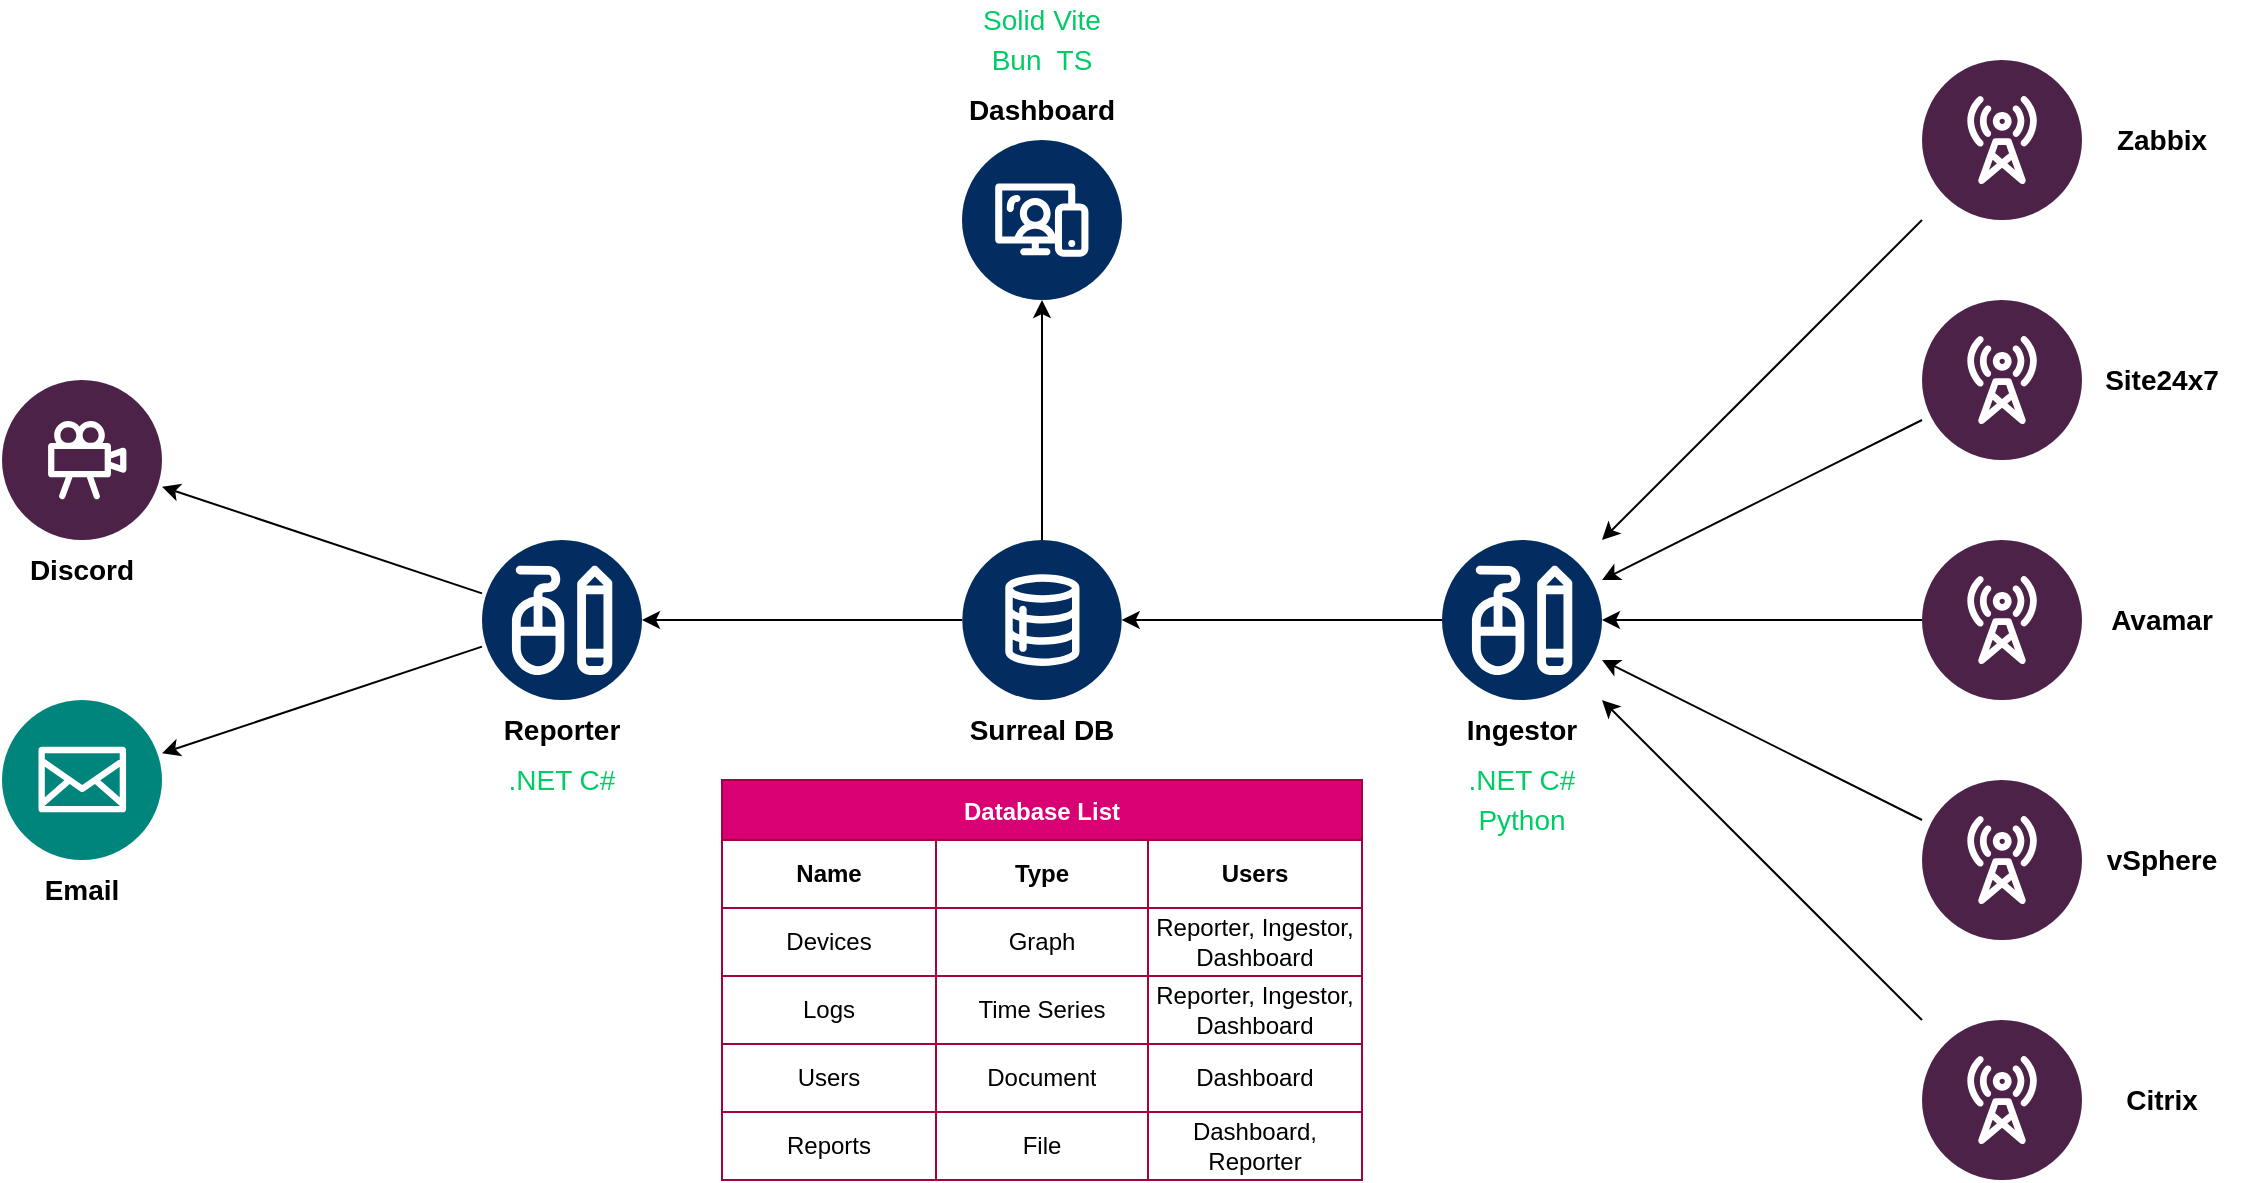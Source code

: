 <mxfile>
    <diagram id="nKOu_HddLbSSgLzJIQaJ" name="Page-1">
        <mxGraphModel dx="1526" dy="462" grid="1" gridSize="10" guides="1" tooltips="1" connect="1" arrows="1" fold="1" page="1" pageScale="1" pageWidth="850" pageHeight="1100" math="0" shadow="0">
            <root>
                <mxCell id="0"/>
                <mxCell id="1" parent="0"/>
                <mxCell id="19" style="edgeStyle=none;html=1;" parent="1" source="2" target="7" edge="1">
                    <mxGeometry relative="1" as="geometry"/>
                </mxCell>
                <mxCell id="21" style="edgeStyle=none;html=1;" parent="1" source="2" target="5" edge="1">
                    <mxGeometry relative="1" as="geometry"/>
                </mxCell>
                <mxCell id="2" value="" style="verticalLabelPosition=bottom;aspect=fixed;html=1;shape=mxgraph.salesforce.data2;" parent="1" vertex="1">
                    <mxGeometry x="320" y="400" width="80" height="80" as="geometry"/>
                </mxCell>
                <mxCell id="3" value="&lt;font style=&quot;font-size: 14px;&quot;&gt;&lt;b&gt;Surreal DB&lt;/b&gt;&lt;/font&gt;" style="text;html=1;align=center;verticalAlign=middle;whiteSpace=wrap;rounded=0;" parent="1" vertex="1">
                    <mxGeometry x="320" y="480" width="80" height="30" as="geometry"/>
                </mxCell>
                <mxCell id="5" value="" style="verticalLabelPosition=bottom;aspect=fixed;html=1;shape=mxgraph.salesforce.web2;" parent="1" vertex="1">
                    <mxGeometry x="320" y="200" width="80" height="80" as="geometry"/>
                </mxCell>
                <mxCell id="22" style="edgeStyle=none;html=1;" parent="1" source="7" target="12" edge="1">
                    <mxGeometry relative="1" as="geometry"/>
                </mxCell>
                <mxCell id="23" style="edgeStyle=none;html=1;" parent="1" source="7" target="8" edge="1">
                    <mxGeometry relative="1" as="geometry"/>
                </mxCell>
                <mxCell id="7" value="" style="verticalLabelPosition=bottom;aspect=fixed;html=1;shape=mxgraph.salesforce.builders2;" parent="1" vertex="1">
                    <mxGeometry x="80" y="400" width="80" height="80" as="geometry"/>
                </mxCell>
                <mxCell id="8" value="" style="verticalLabelPosition=bottom;aspect=fixed;html=1;shape=mxgraph.salesforce.media2;" parent="1" vertex="1">
                    <mxGeometry x="-160" y="320" width="80" height="80" as="geometry"/>
                </mxCell>
                <mxCell id="12" value="" style="verticalLabelPosition=bottom;aspect=fixed;html=1;shape=mxgraph.salesforce.inbox2;" parent="1" vertex="1">
                    <mxGeometry x="-160" y="480" width="80" height="80" as="geometry"/>
                </mxCell>
                <mxCell id="24" style="edgeStyle=none;html=1;" parent="1" source="13" target="18" edge="1">
                    <mxGeometry relative="1" as="geometry"/>
                </mxCell>
                <mxCell id="13" value="" style="verticalLabelPosition=bottom;aspect=fixed;html=1;shape=mxgraph.salesforce.communications2;" parent="1" vertex="1">
                    <mxGeometry x="800" y="160" width="80" height="80" as="geometry"/>
                </mxCell>
                <mxCell id="25" style="edgeStyle=none;html=1;" parent="1" source="14" target="18" edge="1">
                    <mxGeometry relative="1" as="geometry"/>
                </mxCell>
                <mxCell id="14" value="" style="verticalLabelPosition=bottom;aspect=fixed;html=1;shape=mxgraph.salesforce.communications2;" parent="1" vertex="1">
                    <mxGeometry x="800" y="280" width="80" height="80" as="geometry"/>
                </mxCell>
                <mxCell id="27" style="edgeStyle=none;html=1;" parent="1" source="15" target="18" edge="1">
                    <mxGeometry relative="1" as="geometry"/>
                </mxCell>
                <mxCell id="15" value="" style="verticalLabelPosition=bottom;aspect=fixed;html=1;shape=mxgraph.salesforce.communications2;" parent="1" vertex="1">
                    <mxGeometry x="800" y="640" width="80" height="80" as="geometry"/>
                </mxCell>
                <mxCell id="28" style="edgeStyle=none;html=1;" parent="1" source="16" target="18" edge="1">
                    <mxGeometry relative="1" as="geometry"/>
                </mxCell>
                <mxCell id="16" value="" style="verticalLabelPosition=bottom;aspect=fixed;html=1;shape=mxgraph.salesforce.communications2;" parent="1" vertex="1">
                    <mxGeometry x="800" y="520" width="80" height="80" as="geometry"/>
                </mxCell>
                <mxCell id="26" style="edgeStyle=none;html=1;" parent="1" source="17" target="18" edge="1">
                    <mxGeometry relative="1" as="geometry"/>
                </mxCell>
                <mxCell id="17" value="" style="verticalLabelPosition=bottom;aspect=fixed;html=1;shape=mxgraph.salesforce.communications2;" parent="1" vertex="1">
                    <mxGeometry x="800" y="400" width="80" height="80" as="geometry"/>
                </mxCell>
                <mxCell id="20" style="edgeStyle=none;html=1;" parent="1" source="18" target="2" edge="1">
                    <mxGeometry relative="1" as="geometry"/>
                </mxCell>
                <mxCell id="18" value="" style="verticalLabelPosition=bottom;aspect=fixed;html=1;shape=mxgraph.salesforce.builders2;" parent="1" vertex="1">
                    <mxGeometry x="560" y="400" width="80" height="80" as="geometry"/>
                </mxCell>
                <mxCell id="29" value="&lt;font style=&quot;font-size: 14px;&quot;&gt;&lt;b&gt;Ingestor&lt;/b&gt;&lt;/font&gt;" style="text;html=1;align=center;verticalAlign=middle;whiteSpace=wrap;rounded=0;" parent="1" vertex="1">
                    <mxGeometry x="560" y="480" width="80" height="30" as="geometry"/>
                </mxCell>
                <mxCell id="30" value="&lt;font style=&quot;font-size: 14px;&quot;&gt;&lt;b&gt;Zabbix&lt;/b&gt;&lt;/font&gt;" style="text;html=1;align=center;verticalAlign=middle;whiteSpace=wrap;rounded=0;" parent="1" vertex="1">
                    <mxGeometry x="880" y="185" width="80" height="30" as="geometry"/>
                </mxCell>
                <mxCell id="31" value="&lt;font style=&quot;font-size: 14px;&quot;&gt;&lt;b&gt;Discord&lt;/b&gt;&lt;/font&gt;" style="text;html=1;align=center;verticalAlign=middle;whiteSpace=wrap;rounded=0;" parent="1" vertex="1">
                    <mxGeometry x="-160" y="400" width="80" height="30" as="geometry"/>
                </mxCell>
                <mxCell id="32" value="&lt;font style=&quot;font-size: 14px;&quot;&gt;&lt;b&gt;Reporter&lt;/b&gt;&lt;/font&gt;" style="text;html=1;align=center;verticalAlign=middle;whiteSpace=wrap;rounded=0;" parent="1" vertex="1">
                    <mxGeometry x="80" y="480" width="80" height="30" as="geometry"/>
                </mxCell>
                <mxCell id="33" value="&lt;font style=&quot;font-size: 14px;&quot;&gt;&lt;b&gt;Email&lt;/b&gt;&lt;/font&gt;" style="text;html=1;align=center;verticalAlign=middle;whiteSpace=wrap;rounded=0;" parent="1" vertex="1">
                    <mxGeometry x="-160" y="560" width="80" height="30" as="geometry"/>
                </mxCell>
                <mxCell id="34" value="&lt;span style=&quot;font-size: 14px;&quot;&gt;&lt;b&gt;Dashboard&lt;/b&gt;&lt;/span&gt;" style="text;html=1;align=center;verticalAlign=middle;whiteSpace=wrap;rounded=0;" parent="1" vertex="1">
                    <mxGeometry x="320" y="170" width="80" height="30" as="geometry"/>
                </mxCell>
                <mxCell id="35" value="&lt;font style=&quot;font-size: 14px;&quot;&gt;&lt;b&gt;Citrix&lt;/b&gt;&lt;/font&gt;" style="text;html=1;align=center;verticalAlign=middle;whiteSpace=wrap;rounded=0;" parent="1" vertex="1">
                    <mxGeometry x="880" y="665" width="80" height="30" as="geometry"/>
                </mxCell>
                <mxCell id="36" value="&lt;font style=&quot;font-size: 14px;&quot;&gt;&lt;b&gt;vSphere&lt;/b&gt;&lt;/font&gt;" style="text;html=1;align=center;verticalAlign=middle;whiteSpace=wrap;rounded=0;" parent="1" vertex="1">
                    <mxGeometry x="880" y="545" width="80" height="30" as="geometry"/>
                </mxCell>
                <mxCell id="37" value="&lt;font style=&quot;font-size: 14px;&quot;&gt;&lt;b&gt;Avamar&lt;/b&gt;&lt;/font&gt;" style="text;html=1;align=center;verticalAlign=middle;whiteSpace=wrap;rounded=0;" parent="1" vertex="1">
                    <mxGeometry x="880" y="425" width="80" height="30" as="geometry"/>
                </mxCell>
                <mxCell id="38" value="&lt;font style=&quot;font-size: 14px;&quot;&gt;&lt;b&gt;Site24x7&lt;/b&gt;&lt;/font&gt;" style="text;html=1;align=center;verticalAlign=middle;whiteSpace=wrap;rounded=0;" parent="1" vertex="1">
                    <mxGeometry x="880" y="305" width="80" height="30" as="geometry"/>
                </mxCell>
                <mxCell id="39" value="&lt;font style=&quot;font-size: 14px; color: rgb(0, 204, 102);&quot;&gt;.NET C#&lt;/font&gt;" style="text;html=1;align=center;verticalAlign=middle;whiteSpace=wrap;rounded=0;fontColor=#00CC66;" parent="1" vertex="1">
                    <mxGeometry x="80" y="510" width="80" height="20" as="geometry"/>
                </mxCell>
                <mxCell id="40" value="&lt;font style=&quot;font-size: 14px; color: rgb(0, 204, 102);&quot;&gt;.NET C#&lt;/font&gt;" style="text;html=1;align=center;verticalAlign=middle;whiteSpace=wrap;rounded=0;fontColor=#00CC66;" parent="1" vertex="1">
                    <mxGeometry x="560" y="510" width="80" height="20" as="geometry"/>
                </mxCell>
                <mxCell id="41" value="&lt;font style=&quot;font-size: 14px; color: rgb(0, 204, 102);&quot;&gt;Python&lt;/font&gt;" style="text;html=1;align=center;verticalAlign=middle;whiteSpace=wrap;rounded=0;fontColor=#00CC66;" parent="1" vertex="1">
                    <mxGeometry x="560" y="530" width="80" height="20" as="geometry"/>
                </mxCell>
                <mxCell id="42" value="&lt;font style=&quot;font-size: 14px; color: rgb(0, 204, 102);&quot;&gt;Bun&amp;nbsp; TS&lt;/font&gt;" style="text;html=1;align=center;verticalAlign=middle;whiteSpace=wrap;rounded=0;fontColor=#00CC66;" parent="1" vertex="1">
                    <mxGeometry x="320" y="150" width="80" height="20" as="geometry"/>
                </mxCell>
                <mxCell id="44" value="&lt;font style=&quot;font-size: 14px; color: rgb(0, 204, 102);&quot;&gt;Solid Vite&lt;/font&gt;" style="text;html=1;align=center;verticalAlign=middle;whiteSpace=wrap;rounded=0;fontColor=#00CC66;" parent="1" vertex="1">
                    <mxGeometry x="320" y="130" width="80" height="20" as="geometry"/>
                </mxCell>
                <mxCell id="62" value="Database List" style="shape=table;startSize=30;container=1;collapsible=0;childLayout=tableLayout;fillColor=#d80073;strokeColor=#A50040;fontStyle=1;fontColor=#ffffff;" vertex="1" parent="1">
                    <mxGeometry x="200" y="520" width="320" height="200" as="geometry"/>
                </mxCell>
                <mxCell id="63" value="" style="shape=tableRow;horizontal=0;startSize=0;swimlaneHead=0;swimlaneBody=0;strokeColor=inherit;top=0;left=0;bottom=0;right=0;collapsible=0;dropTarget=0;fillColor=none;points=[[0,0.5],[1,0.5]];portConstraint=eastwest;" vertex="1" parent="62">
                    <mxGeometry y="30" width="320" height="34" as="geometry"/>
                </mxCell>
                <mxCell id="64" value="&lt;b&gt;Name&lt;/b&gt;" style="shape=partialRectangle;html=1;whiteSpace=wrap;connectable=0;strokeColor=inherit;overflow=hidden;fillColor=none;top=0;left=0;bottom=0;right=0;pointerEvents=1;" vertex="1" parent="63">
                    <mxGeometry width="107" height="34" as="geometry">
                        <mxRectangle width="107" height="34" as="alternateBounds"/>
                    </mxGeometry>
                </mxCell>
                <mxCell id="65" value="&lt;b&gt;Type&lt;/b&gt;" style="shape=partialRectangle;html=1;whiteSpace=wrap;connectable=0;strokeColor=inherit;overflow=hidden;fillColor=none;top=0;left=0;bottom=0;right=0;pointerEvents=1;" vertex="1" parent="63">
                    <mxGeometry x="107" width="106" height="34" as="geometry">
                        <mxRectangle width="106" height="34" as="alternateBounds"/>
                    </mxGeometry>
                </mxCell>
                <mxCell id="66" value="&lt;b&gt;Users&lt;/b&gt;" style="shape=partialRectangle;html=1;whiteSpace=wrap;connectable=0;strokeColor=inherit;overflow=hidden;fillColor=none;top=0;left=0;bottom=0;right=0;pointerEvents=1;" vertex="1" parent="63">
                    <mxGeometry x="213" width="107" height="34" as="geometry">
                        <mxRectangle width="107" height="34" as="alternateBounds"/>
                    </mxGeometry>
                </mxCell>
                <mxCell id="67" value="" style="shape=tableRow;horizontal=0;startSize=0;swimlaneHead=0;swimlaneBody=0;strokeColor=inherit;top=0;left=0;bottom=0;right=0;collapsible=0;dropTarget=0;fillColor=none;points=[[0,0.5],[1,0.5]];portConstraint=eastwest;" vertex="1" parent="62">
                    <mxGeometry y="64" width="320" height="34" as="geometry"/>
                </mxCell>
                <mxCell id="68" value="Devices" style="shape=partialRectangle;html=1;whiteSpace=wrap;connectable=0;strokeColor=inherit;overflow=hidden;fillColor=none;top=0;left=0;bottom=0;right=0;pointerEvents=1;" vertex="1" parent="67">
                    <mxGeometry width="107" height="34" as="geometry">
                        <mxRectangle width="107" height="34" as="alternateBounds"/>
                    </mxGeometry>
                </mxCell>
                <mxCell id="69" value="Graph" style="shape=partialRectangle;html=1;whiteSpace=wrap;connectable=0;strokeColor=inherit;overflow=hidden;fillColor=none;top=0;left=0;bottom=0;right=0;pointerEvents=1;" vertex="1" parent="67">
                    <mxGeometry x="107" width="106" height="34" as="geometry">
                        <mxRectangle width="106" height="34" as="alternateBounds"/>
                    </mxGeometry>
                </mxCell>
                <mxCell id="70" value="Reporter, Ingestor, Dashboard" style="shape=partialRectangle;html=1;whiteSpace=wrap;connectable=0;strokeColor=inherit;overflow=hidden;fillColor=none;top=0;left=0;bottom=0;right=0;pointerEvents=1;" vertex="1" parent="67">
                    <mxGeometry x="213" width="107" height="34" as="geometry">
                        <mxRectangle width="107" height="34" as="alternateBounds"/>
                    </mxGeometry>
                </mxCell>
                <mxCell id="71" value="" style="shape=tableRow;horizontal=0;startSize=0;swimlaneHead=0;swimlaneBody=0;strokeColor=inherit;top=0;left=0;bottom=0;right=0;collapsible=0;dropTarget=0;fillColor=none;points=[[0,0.5],[1,0.5]];portConstraint=eastwest;" vertex="1" parent="62">
                    <mxGeometry y="98" width="320" height="34" as="geometry"/>
                </mxCell>
                <mxCell id="72" value="Logs" style="shape=partialRectangle;html=1;whiteSpace=wrap;connectable=0;strokeColor=inherit;overflow=hidden;fillColor=none;top=0;left=0;bottom=0;right=0;pointerEvents=1;" vertex="1" parent="71">
                    <mxGeometry width="107" height="34" as="geometry">
                        <mxRectangle width="107" height="34" as="alternateBounds"/>
                    </mxGeometry>
                </mxCell>
                <mxCell id="73" value="Time Series" style="shape=partialRectangle;html=1;whiteSpace=wrap;connectable=0;strokeColor=inherit;overflow=hidden;fillColor=none;top=0;left=0;bottom=0;right=0;pointerEvents=1;" vertex="1" parent="71">
                    <mxGeometry x="107" width="106" height="34" as="geometry">
                        <mxRectangle width="106" height="34" as="alternateBounds"/>
                    </mxGeometry>
                </mxCell>
                <mxCell id="74" value="&lt;span style=&quot;color: rgb(0, 0, 0);&quot;&gt;Reporter, Ingestor, Dashboard&lt;/span&gt;" style="shape=partialRectangle;html=1;whiteSpace=wrap;connectable=0;strokeColor=inherit;overflow=hidden;fillColor=none;top=0;left=0;bottom=0;right=0;pointerEvents=1;" vertex="1" parent="71">
                    <mxGeometry x="213" width="107" height="34" as="geometry">
                        <mxRectangle width="107" height="34" as="alternateBounds"/>
                    </mxGeometry>
                </mxCell>
                <mxCell id="75" value="" style="shape=tableRow;horizontal=0;startSize=0;swimlaneHead=0;swimlaneBody=0;strokeColor=inherit;top=0;left=0;bottom=0;right=0;collapsible=0;dropTarget=0;fillColor=none;points=[[0,0.5],[1,0.5]];portConstraint=eastwest;" vertex="1" parent="62">
                    <mxGeometry y="132" width="320" height="34" as="geometry"/>
                </mxCell>
                <mxCell id="76" value="Users" style="shape=partialRectangle;html=1;whiteSpace=wrap;connectable=0;strokeColor=inherit;overflow=hidden;fillColor=none;top=0;left=0;bottom=0;right=0;pointerEvents=1;" vertex="1" parent="75">
                    <mxGeometry width="107" height="34" as="geometry">
                        <mxRectangle width="107" height="34" as="alternateBounds"/>
                    </mxGeometry>
                </mxCell>
                <mxCell id="77" value="Document" style="shape=partialRectangle;html=1;whiteSpace=wrap;connectable=0;strokeColor=inherit;overflow=hidden;fillColor=none;top=0;left=0;bottom=0;right=0;pointerEvents=1;" vertex="1" parent="75">
                    <mxGeometry x="107" width="106" height="34" as="geometry">
                        <mxRectangle width="106" height="34" as="alternateBounds"/>
                    </mxGeometry>
                </mxCell>
                <mxCell id="78" value="Dashboard" style="shape=partialRectangle;html=1;whiteSpace=wrap;connectable=0;strokeColor=inherit;overflow=hidden;fillColor=none;top=0;left=0;bottom=0;right=0;pointerEvents=1;" vertex="1" parent="75">
                    <mxGeometry x="213" width="107" height="34" as="geometry">
                        <mxRectangle width="107" height="34" as="alternateBounds"/>
                    </mxGeometry>
                </mxCell>
                <mxCell id="79" style="shape=tableRow;horizontal=0;startSize=0;swimlaneHead=0;swimlaneBody=0;strokeColor=inherit;top=0;left=0;bottom=0;right=0;collapsible=0;dropTarget=0;fillColor=none;points=[[0,0.5],[1,0.5]];portConstraint=eastwest;" vertex="1" parent="62">
                    <mxGeometry y="166" width="320" height="34" as="geometry"/>
                </mxCell>
                <mxCell id="80" value="Reports" style="shape=partialRectangle;html=1;whiteSpace=wrap;connectable=0;strokeColor=inherit;overflow=hidden;fillColor=none;top=0;left=0;bottom=0;right=0;pointerEvents=1;" vertex="1" parent="79">
                    <mxGeometry width="107" height="34" as="geometry">
                        <mxRectangle width="107" height="34" as="alternateBounds"/>
                    </mxGeometry>
                </mxCell>
                <mxCell id="81" value="File" style="shape=partialRectangle;html=1;whiteSpace=wrap;connectable=0;strokeColor=inherit;overflow=hidden;fillColor=none;top=0;left=0;bottom=0;right=0;pointerEvents=1;" vertex="1" parent="79">
                    <mxGeometry x="107" width="106" height="34" as="geometry">
                        <mxRectangle width="106" height="34" as="alternateBounds"/>
                    </mxGeometry>
                </mxCell>
                <mxCell id="82" value="Dashboard, Reporter" style="shape=partialRectangle;html=1;whiteSpace=wrap;connectable=0;strokeColor=inherit;overflow=hidden;fillColor=none;top=0;left=0;bottom=0;right=0;pointerEvents=1;" vertex="1" parent="79">
                    <mxGeometry x="213" width="107" height="34" as="geometry">
                        <mxRectangle width="107" height="34" as="alternateBounds"/>
                    </mxGeometry>
                </mxCell>
            </root>
        </mxGraphModel>
    </diagram>
</mxfile>